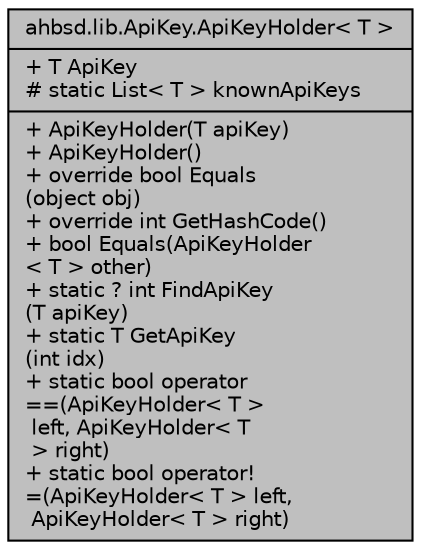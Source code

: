 digraph "ahbsd.lib.ApiKey.ApiKeyHolder&lt; T &gt;"
{
 // LATEX_PDF_SIZE
  bgcolor="transparent";
  edge [fontname="Helvetica",fontsize="10",labelfontname="Helvetica",labelfontsize="10"];
  node [fontname="Helvetica",fontsize="10",shape=record];
  Node1 [label="{ahbsd.lib.ApiKey.ApiKeyHolder\< T \>\n|+ T ApiKey\l# static List\< T \> knownApiKeys\l|+  ApiKeyHolder(T apiKey)\l+  ApiKeyHolder()\l+ override bool Equals\l(object obj)\l+ override int GetHashCode()\l+ bool Equals(ApiKeyHolder\l\< T \> other)\l+ static ? int FindApiKey\l(T apiKey)\l+ static T GetApiKey\l(int idx)\l+ static bool operator\l==(ApiKeyHolder\< T \>\l left, ApiKeyHolder\< T\l \> right)\l+ static bool operator!\l=(ApiKeyHolder\< T \> left,\l ApiKeyHolder\< T \> right)\l}",height=0.2,width=0.4,color="black", fillcolor="grey75", style="filled", fontcolor="black",tooltip="Class for generic API-Keys."];
}
